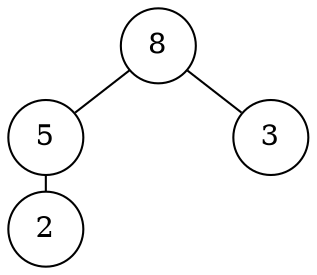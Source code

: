 digraph BT318 {
    nodesep=1;
    ranksep=0.1;
    margin=0;
    graph [ordering="out"]
    node [shape=circle];
    edge [arrowsize=0.8, arrowhead=none, arrowtail=none];
    8 -> 5;
    8 -> 3;
    5 -> 2 [side="left"];
}